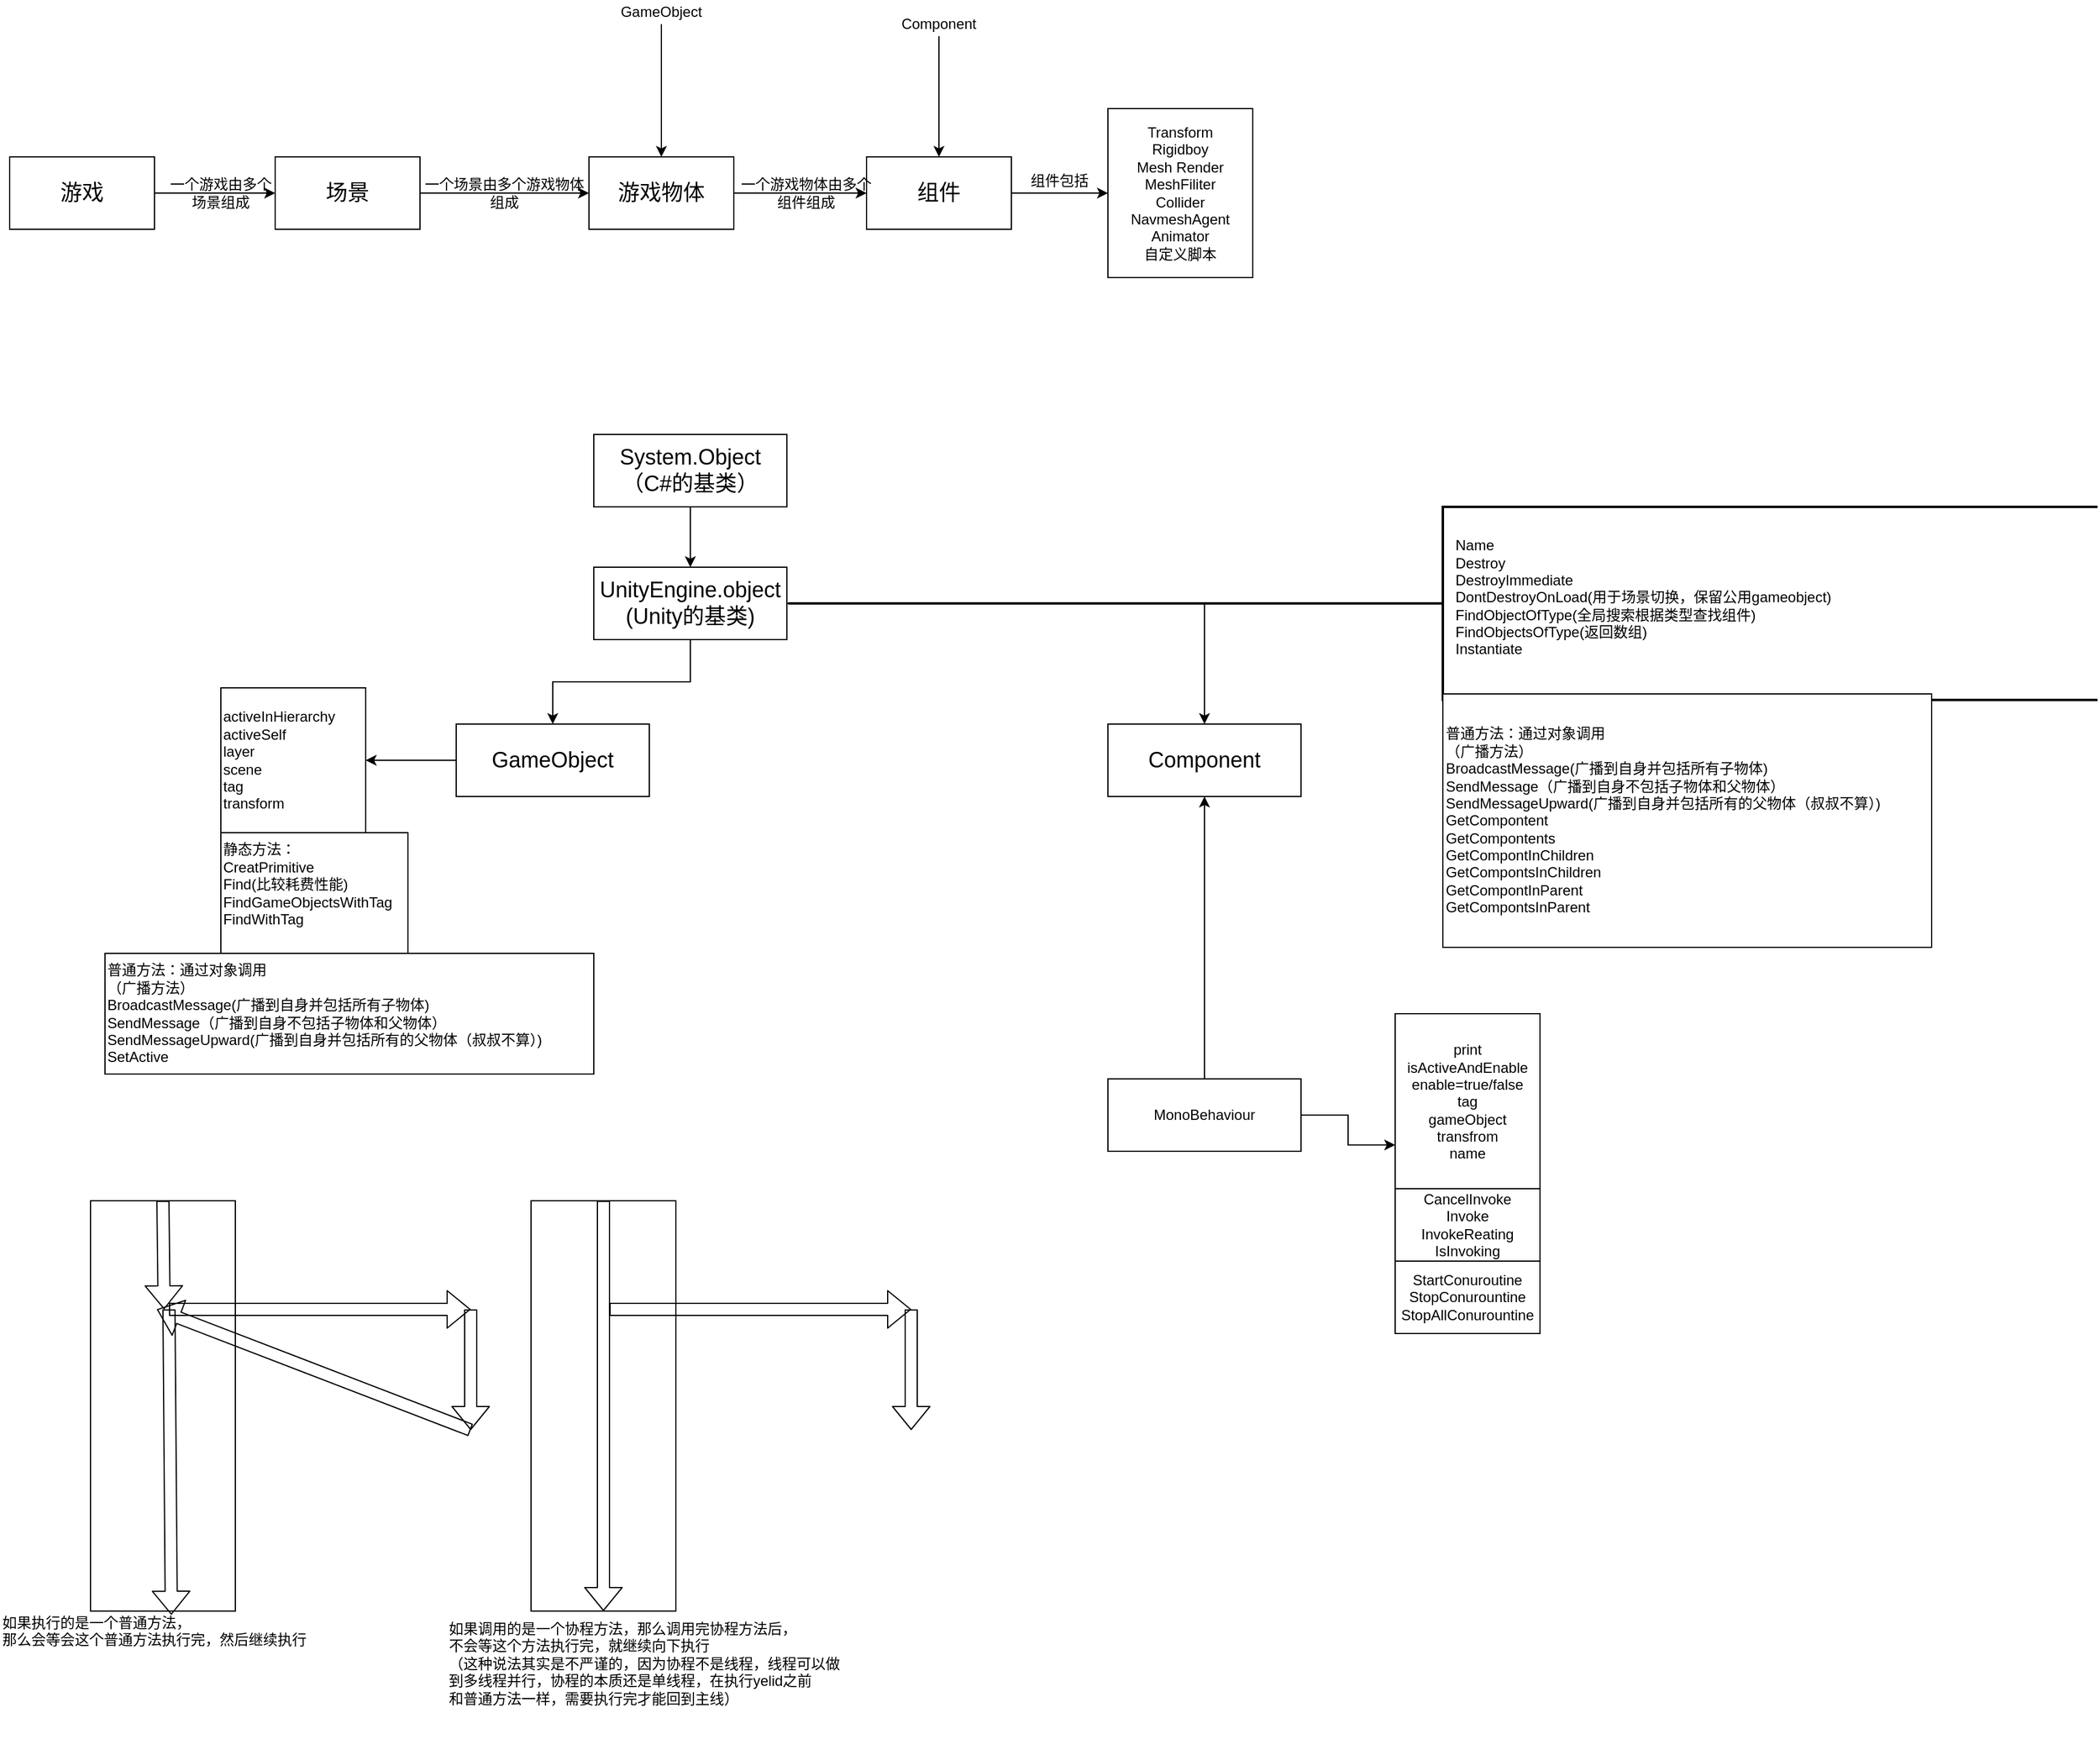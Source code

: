 <mxfile version="10.6.0" type="github"><diagram id="2W7xvTV766xBTNw3MoUk" name="主UML"><mxGraphModel dx="1118" dy="707" grid="1" gridSize="50" guides="1" tooltips="1" connect="1" arrows="1" fold="1" page="1" pageScale="1" pageWidth="2336" pageHeight="1654" math="0" shadow="0"><root><mxCell id="0"/><mxCell id="1" parent="0"/><mxCell id="loPyqGz9HR_U_Kd9a6xB-5" value="" style="edgeStyle=orthogonalEdgeStyle;rounded=0;orthogonalLoop=1;jettySize=auto;html=1;" parent="1" source="loPyqGz9HR_U_Kd9a6xB-3" target="loPyqGz9HR_U_Kd9a6xB-4" edge="1"><mxGeometry relative="1" as="geometry"/></mxCell><mxCell id="loPyqGz9HR_U_Kd9a6xB-3" value="&lt;span style=&quot;font-size: 18px&quot;&gt;游戏&lt;/span&gt;" style="rounded=0;whiteSpace=wrap;html=1;" parent="1" vertex="1"><mxGeometry x="20" y="240" width="120" height="60" as="geometry"/></mxCell><mxCell id="loPyqGz9HR_U_Kd9a6xB-14" style="edgeStyle=orthogonalEdgeStyle;rounded=0;orthogonalLoop=1;jettySize=auto;html=1;" parent="1" source="loPyqGz9HR_U_Kd9a6xB-4" target="loPyqGz9HR_U_Kd9a6xB-7" edge="1"><mxGeometry relative="1" as="geometry"/></mxCell><mxCell id="loPyqGz9HR_U_Kd9a6xB-4" value="&lt;font style=&quot;font-size: 18px&quot;&gt;场景&lt;/font&gt;" style="rounded=0;whiteSpace=wrap;html=1;" parent="1" vertex="1"><mxGeometry x="240" y="240" width="120" height="60" as="geometry"/></mxCell><mxCell id="loPyqGz9HR_U_Kd9a6xB-6" value="一个游戏由多个场景组成" style="text;html=1;strokeColor=none;fillColor=none;align=center;verticalAlign=middle;whiteSpace=wrap;rounded=0;" parent="1" vertex="1"><mxGeometry x="150" y="260" width="90" height="20" as="geometry"/></mxCell><mxCell id="loPyqGz9HR_U_Kd9a6xB-18" style="edgeStyle=orthogonalEdgeStyle;rounded=0;orthogonalLoop=1;jettySize=auto;html=1;" parent="1" source="loPyqGz9HR_U_Kd9a6xB-7" target="loPyqGz9HR_U_Kd9a6xB-17" edge="1"><mxGeometry relative="1" as="geometry"/></mxCell><mxCell id="loPyqGz9HR_U_Kd9a6xB-7" value="&lt;span style=&quot;font-size: 18px&quot;&gt;游戏物体&lt;/span&gt;" style="rounded=0;whiteSpace=wrap;html=1;" parent="1" vertex="1"><mxGeometry x="500" y="240" width="120" height="60" as="geometry"/></mxCell><mxCell id="loPyqGz9HR_U_Kd9a6xB-16" value="一个场景由多个游戏物体组成" style="text;html=1;strokeColor=none;fillColor=none;align=center;verticalAlign=middle;whiteSpace=wrap;rounded=0;" parent="1" vertex="1"><mxGeometry x="360" y="260" width="140" height="20" as="geometry"/></mxCell><mxCell id="loPyqGz9HR_U_Kd9a6xB-25" style="edgeStyle=orthogonalEdgeStyle;rounded=0;orthogonalLoop=1;jettySize=auto;html=1;entryX=0;entryY=0.5;entryDx=0;entryDy=0;" parent="1" source="loPyqGz9HR_U_Kd9a6xB-17" target="loPyqGz9HR_U_Kd9a6xB-24" edge="1"><mxGeometry relative="1" as="geometry"/></mxCell><mxCell id="loPyqGz9HR_U_Kd9a6xB-17" value="&lt;span style=&quot;font-size: 18px&quot;&gt;组件&lt;/span&gt;" style="rounded=0;whiteSpace=wrap;html=1;" parent="1" vertex="1"><mxGeometry x="730" y="240" width="120" height="60" as="geometry"/></mxCell><mxCell id="loPyqGz9HR_U_Kd9a6xB-19" value="一个游戏物体由多个组件组成" style="text;html=1;strokeColor=none;fillColor=none;align=center;verticalAlign=middle;whiteSpace=wrap;rounded=0;" parent="1" vertex="1"><mxGeometry x="620" y="260" width="120" height="20" as="geometry"/></mxCell><mxCell id="loPyqGz9HR_U_Kd9a6xB-22" style="edgeStyle=orthogonalEdgeStyle;rounded=0;orthogonalLoop=1;jettySize=auto;html=1;" parent="1" source="loPyqGz9HR_U_Kd9a6xB-20" target="loPyqGz9HR_U_Kd9a6xB-7" edge="1"><mxGeometry relative="1" as="geometry"/></mxCell><mxCell id="loPyqGz9HR_U_Kd9a6xB-20" value="GameObject" style="text;html=1;strokeColor=none;fillColor=none;align=center;verticalAlign=middle;whiteSpace=wrap;rounded=0;" parent="1" vertex="1"><mxGeometry x="490" y="110" width="140" height="20" as="geometry"/></mxCell><mxCell id="loPyqGz9HR_U_Kd9a6xB-23" style="edgeStyle=orthogonalEdgeStyle;rounded=0;orthogonalLoop=1;jettySize=auto;html=1;entryX=0.5;entryY=0;entryDx=0;entryDy=0;" parent="1" source="loPyqGz9HR_U_Kd9a6xB-21" target="loPyqGz9HR_U_Kd9a6xB-17" edge="1"><mxGeometry relative="1" as="geometry"/></mxCell><mxCell id="loPyqGz9HR_U_Kd9a6xB-21" value="Component" style="text;html=1;strokeColor=none;fillColor=none;align=center;verticalAlign=middle;whiteSpace=wrap;rounded=0;" parent="1" vertex="1"><mxGeometry x="720" y="120" width="140" height="20" as="geometry"/></mxCell><mxCell id="loPyqGz9HR_U_Kd9a6xB-24" value="Transform&lt;br&gt;Rigidboy&lt;br&gt;Mesh Render&lt;br&gt;MeshFiliter&lt;br&gt;Collider&lt;br&gt;NavmeshAgent&lt;br&gt;Animator&lt;br&gt;自定义脚本&lt;br&gt;" style="rounded=0;whiteSpace=wrap;html=1;" parent="1" vertex="1"><mxGeometry x="930" y="200" width="120" height="140" as="geometry"/></mxCell><mxCell id="loPyqGz9HR_U_Kd9a6xB-26" value="组件包括" style="text;html=1;strokeColor=none;fillColor=none;align=center;verticalAlign=middle;whiteSpace=wrap;rounded=0;" parent="1" vertex="1"><mxGeometry x="820" y="250" width="140" height="20" as="geometry"/></mxCell><mxCell id="loPyqGz9HR_U_Kd9a6xB-33" style="edgeStyle=orthogonalEdgeStyle;rounded=0;orthogonalLoop=1;jettySize=auto;html=1;entryX=0.5;entryY=0;entryDx=0;entryDy=0;" parent="1" source="loPyqGz9HR_U_Kd9a6xB-28" target="loPyqGz9HR_U_Kd9a6xB-31" edge="1"><mxGeometry relative="1" as="geometry"/></mxCell><mxCell id="loPyqGz9HR_U_Kd9a6xB-34" style="edgeStyle=orthogonalEdgeStyle;rounded=0;orthogonalLoop=1;jettySize=auto;html=1;" parent="1" source="loPyqGz9HR_U_Kd9a6xB-28" target="loPyqGz9HR_U_Kd9a6xB-32" edge="1"><mxGeometry relative="1" as="geometry"/></mxCell><mxCell id="loPyqGz9HR_U_Kd9a6xB-28" value="&lt;span style=&quot;font-size: 18px&quot;&gt;UnityEngine.object&lt;br&gt;(Unity的基类)&lt;br&gt;&lt;/span&gt;" style="rounded=0;whiteSpace=wrap;html=1;" parent="1" vertex="1"><mxGeometry x="504" y="580" width="160" height="60" as="geometry"/></mxCell><mxCell id="loPyqGz9HR_U_Kd9a6xB-30" style="edgeStyle=orthogonalEdgeStyle;rounded=0;orthogonalLoop=1;jettySize=auto;html=1;entryX=0.5;entryY=0;entryDx=0;entryDy=0;" parent="1" source="loPyqGz9HR_U_Kd9a6xB-29" target="loPyqGz9HR_U_Kd9a6xB-28" edge="1"><mxGeometry relative="1" as="geometry"/></mxCell><mxCell id="loPyqGz9HR_U_Kd9a6xB-29" value="&lt;span style=&quot;font-size: 18px&quot;&gt;System.Object&lt;br&gt;（C#的基类）&lt;br&gt;&lt;/span&gt;" style="rounded=0;whiteSpace=wrap;html=1;" parent="1" vertex="1"><mxGeometry x="504" y="470" width="160" height="60" as="geometry"/></mxCell><mxCell id="loPyqGz9HR_U_Kd9a6xB-41" style="edgeStyle=orthogonalEdgeStyle;rounded=0;orthogonalLoop=1;jettySize=auto;html=1;entryX=1;entryY=0.5;entryDx=0;entryDy=0;" parent="1" source="loPyqGz9HR_U_Kd9a6xB-31" target="loPyqGz9HR_U_Kd9a6xB-40" edge="1"><mxGeometry relative="1" as="geometry"/></mxCell><mxCell id="loPyqGz9HR_U_Kd9a6xB-31" value="&lt;span style=&quot;font-size: 18px&quot;&gt;GameObject&lt;/span&gt;" style="rounded=0;whiteSpace=wrap;html=1;" parent="1" vertex="1"><mxGeometry x="390" y="710" width="160" height="60" as="geometry"/></mxCell><mxCell id="loPyqGz9HR_U_Kd9a6xB-32" value="&lt;span style=&quot;font-size: 18px&quot;&gt;Component&lt;/span&gt;" style="rounded=0;whiteSpace=wrap;html=1;" parent="1" vertex="1"><mxGeometry x="930" y="710" width="160" height="60" as="geometry"/></mxCell><mxCell id="loPyqGz9HR_U_Kd9a6xB-35" value="" style="strokeWidth=2;html=1;shape=mxgraph.flowchart.annotation_2;align=left;" parent="1" vertex="1"><mxGeometry x="665" y="530" width="1085" height="160" as="geometry"/></mxCell><mxCell id="loPyqGz9HR_U_Kd9a6xB-39" value="Name&lt;br&gt;Destroy&lt;br&gt;DestroyImmediate&lt;br&gt;DontDestroyOnLoad(用于场景切换，保留公用gameobject)&lt;br&gt;FindObjectOfType(全局搜索根据类型查找组件)&lt;br&gt;FindObjectsOfType(返回数组)&lt;br&gt;Instantiate&lt;br&gt;" style="text;html=1;strokeColor=none;fillColor=none;align=left;verticalAlign=middle;whiteSpace=wrap;rounded=0;" parent="1" vertex="1"><mxGeometry x="1215.5" y="530" width="350" height="150" as="geometry"/></mxCell><mxCell id="loPyqGz9HR_U_Kd9a6xB-40" value="activeInHierarchy&lt;br&gt;activeSelf&lt;br&gt;layer&lt;br&gt;scene&lt;br&gt;tag&lt;br&gt;transform&lt;br&gt;" style="rounded=0;whiteSpace=wrap;html=1;align=left;" parent="1" vertex="1"><mxGeometry x="195" y="680" width="120" height="120" as="geometry"/></mxCell><mxCell id="loPyqGz9HR_U_Kd9a6xB-42" value="静态方法：&lt;br&gt;CreatPrimitive&lt;br&gt;Find(比较耗费性能)&lt;br&gt;FindGameObjectsWithTag&lt;br&gt;FindWithTag&lt;br&gt;&lt;br&gt;" style="rounded=0;whiteSpace=wrap;html=1;align=left;" parent="1" vertex="1"><mxGeometry x="195" y="800" width="155" height="100" as="geometry"/></mxCell><mxCell id="Lj7q60K3HDPkr7oS7ox3-1" value="普通方法：通过对象调用&lt;br&gt;&lt;div style=&quot;text-align: left&quot;&gt;（广播方法）&lt;/div&gt;&lt;div style=&quot;text-align: left&quot;&gt;BroadcastMessage(广播到自身并包括所有子物体)&lt;/div&gt;&lt;div style=&quot;text-align: left&quot;&gt;SendMessage（广播到自身不包括子物体和父物体）&lt;/div&gt;&lt;div style=&quot;text-align: left&quot;&gt;SendMessageUpward(广播到自身并包括所有的父物体（叔叔不算）)&lt;/div&gt;&lt;div style=&quot;text-align: left&quot;&gt;SetActive&lt;/div&gt;" style="rounded=0;whiteSpace=wrap;html=1;align=left;" parent="1" vertex="1"><mxGeometry x="99" y="900" width="405" height="100" as="geometry"/></mxCell><mxCell id="Lj7q60K3HDPkr7oS7ox3-2" value="普通方法：通过对象调用&lt;br&gt;&lt;div style=&quot;text-align: left&quot;&gt;（广播方法）&lt;/div&gt;&lt;div style=&quot;text-align: left&quot;&gt;BroadcastMessage(广播到自身并包括所有子物体)&lt;/div&gt;&lt;div style=&quot;text-align: left&quot;&gt;SendMessage（广播到自身不包括子物体和父物体）&lt;/div&gt;&lt;div style=&quot;text-align: left&quot;&gt;SendMessageUpward(广播到自身并包括所有的父物体（叔叔不算）)&lt;/div&gt;&lt;div style=&quot;text-align: left&quot;&gt;GetCompontent&lt;/div&gt;&lt;div style=&quot;text-align: left&quot;&gt;GetCompontents&lt;/div&gt;&lt;div style=&quot;text-align: left&quot;&gt;GetCompontInChildren&lt;/div&gt;&lt;div style=&quot;text-align: left&quot;&gt;GetCompontsInChildren&lt;/div&gt;&lt;div style=&quot;text-align: left&quot;&gt;GetCompontInParent&lt;/div&gt;&lt;div style=&quot;text-align: left&quot;&gt;GetCompontsInParent&lt;/div&gt;" style="rounded=0;whiteSpace=wrap;html=1;align=left;" parent="1" vertex="1"><mxGeometry x="1207.5" y="685" width="405" height="210" as="geometry"/></mxCell><mxCell id="Lj7q60K3HDPkr7oS7ox3-4" style="edgeStyle=orthogonalEdgeStyle;rounded=0;orthogonalLoop=1;jettySize=auto;html=1;" parent="1" source="Lj7q60K3HDPkr7oS7ox3-3" target="loPyqGz9HR_U_Kd9a6xB-32" edge="1"><mxGeometry relative="1" as="geometry"/></mxCell><mxCell id="oSYh90VOYV5eXUQ-hECW-23" style="edgeStyle=orthogonalEdgeStyle;rounded=0;orthogonalLoop=1;jettySize=auto;html=1;entryX=0;entryY=0.75;entryDx=0;entryDy=0;" edge="1" parent="1" source="Lj7q60K3HDPkr7oS7ox3-3" target="oSYh90VOYV5eXUQ-hECW-1"><mxGeometry relative="1" as="geometry"/></mxCell><mxCell id="Lj7q60K3HDPkr7oS7ox3-3" value="MonoBehaviour" style="rounded=0;whiteSpace=wrap;html=1;" parent="1" vertex="1"><mxGeometry x="930" y="1004" width="160" height="60" as="geometry"/></mxCell><mxCell id="oSYh90VOYV5eXUQ-hECW-1" value="print&lt;br&gt;isActiveAndEnable&lt;br&gt;enable=true/false&lt;br&gt;tag&lt;br&gt;gameObject&lt;br&gt;transfrom&lt;br&gt;name&lt;br&gt;" style="rounded=0;whiteSpace=wrap;html=1;" vertex="1" parent="1"><mxGeometry x="1168" y="950" width="120" height="145" as="geometry"/></mxCell><mxCell id="oSYh90VOYV5eXUQ-hECW-2" value="CancelInvoke&lt;br&gt;Invoke&lt;br&gt;InvokeReating&lt;br&gt;IsInvoking&lt;br&gt;" style="rounded=0;whiteSpace=wrap;html=1;" vertex="1" parent="1"><mxGeometry x="1168" y="1095" width="120" height="60" as="geometry"/></mxCell><mxCell id="oSYh90VOYV5eXUQ-hECW-3" value="" style="rounded=0;whiteSpace=wrap;html=1;" vertex="1" parent="1"><mxGeometry x="87" y="1105" width="120" height="340" as="geometry"/></mxCell><mxCell id="oSYh90VOYV5eXUQ-hECW-7" value="" style="shape=flexArrow;endArrow=classic;html=1;" edge="1" parent="1"><mxGeometry width="50" height="50" relative="1" as="geometry"><mxPoint x="402" y="1295" as="sourcePoint"/><mxPoint x="142" y="1195" as="targetPoint"/></mxGeometry></mxCell><mxCell id="oSYh90VOYV5eXUQ-hECW-8" value="" style="shape=flexArrow;endArrow=classic;html=1;exitX=0.5;exitY=0;exitDx=0;exitDy=0;" edge="1" parent="1" source="oSYh90VOYV5eXUQ-hECW-3"><mxGeometry width="50" height="50" relative="1" as="geometry"><mxPoint x="102" y="1245" as="sourcePoint"/><mxPoint x="148" y="1195" as="targetPoint"/></mxGeometry></mxCell><mxCell id="oSYh90VOYV5eXUQ-hECW-9" value="" style="shape=flexArrow;endArrow=classic;html=1;" edge="1" parent="1"><mxGeometry width="50" height="50" relative="1" as="geometry"><mxPoint x="152" y="1195" as="sourcePoint"/><mxPoint x="402" y="1195" as="targetPoint"/></mxGeometry></mxCell><mxCell id="oSYh90VOYV5eXUQ-hECW-10" value="" style="shape=flexArrow;endArrow=classic;html=1;" edge="1" parent="1"><mxGeometry width="50" height="50" relative="1" as="geometry"><mxPoint x="402" y="1195" as="sourcePoint"/><mxPoint x="402" y="1295" as="targetPoint"/></mxGeometry></mxCell><mxCell id="oSYh90VOYV5eXUQ-hECW-11" value="" style="shape=flexArrow;endArrow=classic;html=1;entryX=0.558;entryY=1.009;entryDx=0;entryDy=0;entryPerimeter=0;" edge="1" parent="1" target="oSYh90VOYV5eXUQ-hECW-3"><mxGeometry width="50" height="50" relative="1" as="geometry"><mxPoint x="152" y="1195" as="sourcePoint"/><mxPoint x="152" y="1295" as="targetPoint"/></mxGeometry></mxCell><mxCell id="oSYh90VOYV5eXUQ-hECW-12" value="" style="rounded=0;whiteSpace=wrap;html=1;" vertex="1" parent="1"><mxGeometry x="452" y="1105" width="120" height="340" as="geometry"/></mxCell><mxCell id="oSYh90VOYV5eXUQ-hECW-15" value="" style="shape=flexArrow;endArrow=classic;html=1;" edge="1" parent="1"><mxGeometry width="50" height="50" relative="1" as="geometry"><mxPoint x="517" y="1195" as="sourcePoint"/><mxPoint x="767" y="1195" as="targetPoint"/></mxGeometry></mxCell><mxCell id="oSYh90VOYV5eXUQ-hECW-16" value="" style="shape=flexArrow;endArrow=classic;html=1;" edge="1" parent="1"><mxGeometry width="50" height="50" relative="1" as="geometry"><mxPoint x="767" y="1195" as="sourcePoint"/><mxPoint x="767" y="1295" as="targetPoint"/></mxGeometry></mxCell><mxCell id="oSYh90VOYV5eXUQ-hECW-17" value="" style="shape=flexArrow;endArrow=classic;html=1;entryX=0.5;entryY=1;entryDx=0;entryDy=0;exitX=0.5;exitY=0;exitDx=0;exitDy=0;" edge="1" target="oSYh90VOYV5eXUQ-hECW-12" parent="1" source="oSYh90VOYV5eXUQ-hECW-12"><mxGeometry width="50" height="50" relative="1" as="geometry"><mxPoint x="517" y="1195" as="sourcePoint"/><mxPoint x="517" y="1295" as="targetPoint"/></mxGeometry></mxCell><mxCell id="oSYh90VOYV5eXUQ-hECW-18" value="如果执行的是一个普通方法，&lt;br&gt;那么会等会这个普通方法执行完，然后继续执行" style="text;html=1;resizable=0;points=[];autosize=1;align=left;verticalAlign=top;spacingTop=-4;" vertex="1" parent="1"><mxGeometry x="12" y="1445" width="300" height="50" as="geometry"/></mxCell><mxCell id="oSYh90VOYV5eXUQ-hECW-19" value="如果调用的是一个协程方法，那么调用完协程方法后，&lt;br&gt;不会等这个方法执行完，就继续向下执行&lt;br&gt;（这种说法其实是不严谨的，因为协程不是线程，线程可以做&lt;br&gt;到多线程并行，协程的本质还是单线程，在执行yelid之前&lt;br&gt;和普通方法一样，需要执行完才能回到主线）&lt;br&gt;" style="text;html=1;resizable=0;points=[];autosize=1;align=left;verticalAlign=top;spacingTop=-4;" vertex="1" parent="1"><mxGeometry x="382" y="1450" width="350" height="100" as="geometry"/></mxCell><mxCell id="oSYh90VOYV5eXUQ-hECW-22" value="StartConuroutine&lt;br&gt;StopConurountine&lt;br&gt;StopAllConurountine&lt;br&gt;" style="rounded=0;whiteSpace=wrap;html=1;" vertex="1" parent="1"><mxGeometry x="1168" y="1155" width="120" height="60" as="geometry"/></mxCell></root></mxGraphModel></diagram><diagram id="KOPeyUnlaotu2mGj8ASK" name="Mathf"><mxGraphModel dx="1315" dy="832" grid="1" gridSize="10" guides="1" tooltips="1" connect="1" arrows="1" fold="1" page="1" pageScale="1" pageWidth="1654" pageHeight="2336" math="0" shadow="0"><root><mxCell id="1-LCCVQZSOD1NQyZAETa-0"/><mxCell id="1-LCCVQZSOD1NQyZAETa-1" parent="1-LCCVQZSOD1NQyZAETa-0"/><mxCell id="qwRDr_-5PJo060zRx3Dm-0" value="&lt;font style=&quot;font-size: 15px&quot;&gt;Deg2Rad:度数转弧度&lt;br&gt;&lt;div style=&quot;text-align: left&quot;&gt;&lt;span&gt;Rad3Deg：弧度转度数&lt;/span&gt;&lt;/div&gt;&lt;div style=&quot;text-align: left&quot;&gt;Infinity:无限大的数&lt;/div&gt;&lt;div style=&quot;text-align: left&quot;&gt;NegativeInfinity:无线小的数（负）&lt;/div&gt;&lt;div style=&quot;text-align: left&quot;&gt;Epsilon:可以忽略不记的数（计算机可以表示的最小的正数）&lt;/div&gt;&lt;div style=&quot;text-align: left&quot;&gt;PI：派（3.14.....）&lt;/div&gt;&lt;/font&gt;" style="rounded=0;whiteSpace=wrap;html=1;align=left;" vertex="1" parent="1-LCCVQZSOD1NQyZAETa-1"><mxGeometry x="180" y="140" width="430" height="120" as="geometry"/></mxCell><mxCell id="gxj9blpLM__D2YOVIeqX-0" value="Abs:取绝对值&lt;br&gt;Ceil:向上取整 10.2=&amp;gt;11&amp;nbsp; -10.2=&amp;gt;-10 返回float类型的整数&lt;br&gt;CeilToInt:返回int类型整数&lt;br&gt;Clamp:（float v,float m,float max）返回v，最小m和最大max&lt;br&gt;Clamp01:返回v，最小0和最大1&lt;br&gt;" style="rounded=0;whiteSpace=wrap;html=1;align=left;fontSize=15;verticalAlign=top;" vertex="1" parent="1-LCCVQZSOD1NQyZAETa-1"><mxGeometry x="180" y="300" width="430" height="350" as="geometry"/></mxCell></root></mxGraphModel></diagram></mxfile>